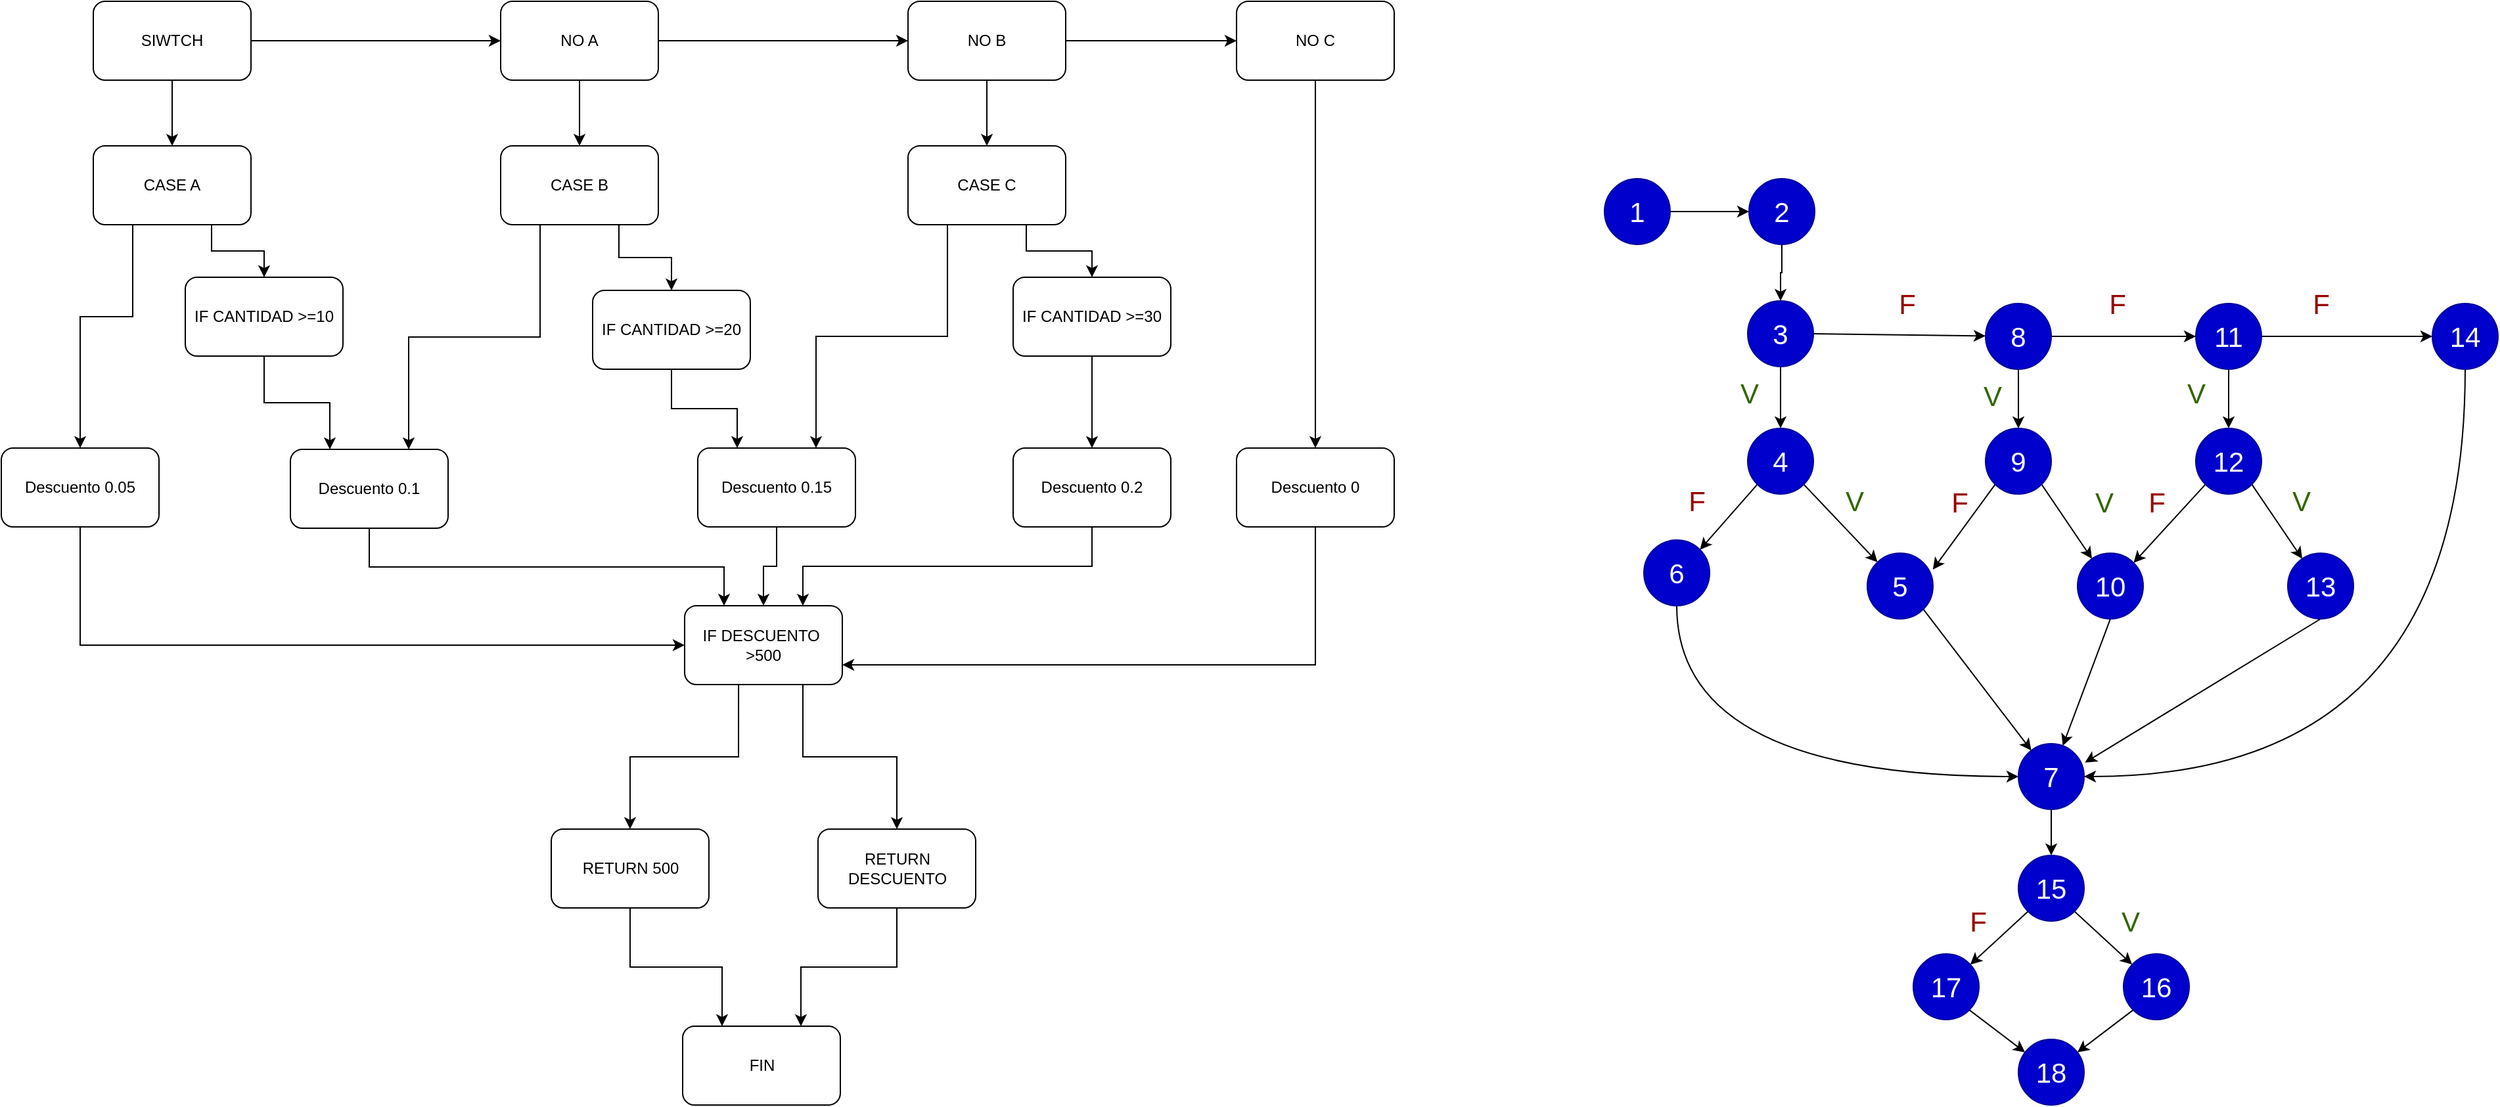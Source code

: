 <mxfile version="20.8.5" type="github">
  <diagram id="rw2Sq1U-5E8oASNh7x8d" name="Página-1">
    <mxGraphModel dx="2171" dy="1378" grid="1" gridSize="10" guides="1" tooltips="1" connect="1" arrows="1" fold="1" page="1" pageScale="1" pageWidth="827" pageHeight="1169" math="0" shadow="0">
      <root>
        <mxCell id="0" />
        <mxCell id="1" parent="0" />
        <mxCell id="j6FeLxDgwrB_pysaz1K0-27" style="edgeStyle=orthogonalEdgeStyle;rounded=0;orthogonalLoop=1;jettySize=auto;html=1;exitX=0.75;exitY=1;exitDx=0;exitDy=0;entryX=0.5;entryY=0;entryDx=0;entryDy=0;" parent="1" source="j6FeLxDgwrB_pysaz1K0-2" target="j6FeLxDgwrB_pysaz1K0-3" edge="1">
          <mxGeometry relative="1" as="geometry" />
        </mxCell>
        <mxCell id="g2wx1lbz-RBGt1lOs8mh-1" style="edgeStyle=orthogonalEdgeStyle;rounded=0;orthogonalLoop=1;jettySize=auto;html=1;exitX=0.25;exitY=1;exitDx=0;exitDy=0;" parent="1" source="j6FeLxDgwrB_pysaz1K0-2" target="j6FeLxDgwrB_pysaz1K0-6" edge="1">
          <mxGeometry relative="1" as="geometry">
            <Array as="points">
              <mxPoint x="230" y="250" />
              <mxPoint x="190" y="250" />
            </Array>
          </mxGeometry>
        </mxCell>
        <mxCell id="j6FeLxDgwrB_pysaz1K0-2" value="CASE A" style="rounded=1;whiteSpace=wrap;html=1;" parent="1" vertex="1">
          <mxGeometry x="200" y="120" width="120" height="60" as="geometry" />
        </mxCell>
        <mxCell id="j6FeLxDgwrB_pysaz1K0-19" style="edgeStyle=orthogonalEdgeStyle;rounded=0;orthogonalLoop=1;jettySize=auto;html=1;exitX=0.5;exitY=1;exitDx=0;exitDy=0;entryX=0.25;entryY=0;entryDx=0;entryDy=0;" parent="1" source="j6FeLxDgwrB_pysaz1K0-3" target="j6FeLxDgwrB_pysaz1K0-4" edge="1">
          <mxGeometry relative="1" as="geometry" />
        </mxCell>
        <mxCell id="j6FeLxDgwrB_pysaz1K0-3" value="IF CANTIDAD &amp;gt;=10" style="rounded=1;whiteSpace=wrap;html=1;" parent="1" vertex="1">
          <mxGeometry x="270" y="220" width="120" height="60" as="geometry" />
        </mxCell>
        <mxCell id="j6FeLxDgwrB_pysaz1K0-49" style="edgeStyle=orthogonalEdgeStyle;rounded=0;orthogonalLoop=1;jettySize=auto;html=1;exitX=0.5;exitY=1;exitDx=0;exitDy=0;entryX=0.25;entryY=0;entryDx=0;entryDy=0;" parent="1" source="j6FeLxDgwrB_pysaz1K0-4" target="j6FeLxDgwrB_pysaz1K0-45" edge="1">
          <mxGeometry relative="1" as="geometry" />
        </mxCell>
        <mxCell id="j6FeLxDgwrB_pysaz1K0-4" value="Descuento 0.1" style="rounded=1;whiteSpace=wrap;html=1;" parent="1" vertex="1">
          <mxGeometry x="350" y="351" width="120" height="60" as="geometry" />
        </mxCell>
        <mxCell id="j6FeLxDgwrB_pysaz1K0-48" style="edgeStyle=orthogonalEdgeStyle;rounded=0;orthogonalLoop=1;jettySize=auto;html=1;exitX=0.5;exitY=1;exitDx=0;exitDy=0;entryX=0;entryY=0.5;entryDx=0;entryDy=0;" parent="1" source="j6FeLxDgwrB_pysaz1K0-6" target="j6FeLxDgwrB_pysaz1K0-45" edge="1">
          <mxGeometry relative="1" as="geometry" />
        </mxCell>
        <mxCell id="j6FeLxDgwrB_pysaz1K0-6" value="Descuento 0.05&lt;br&gt;" style="rounded=1;whiteSpace=wrap;html=1;" parent="1" vertex="1">
          <mxGeometry x="130" y="350" width="120" height="60" as="geometry" />
        </mxCell>
        <mxCell id="j6FeLxDgwrB_pysaz1K0-28" style="edgeStyle=orthogonalEdgeStyle;rounded=0;orthogonalLoop=1;jettySize=auto;html=1;exitX=0.25;exitY=1;exitDx=0;exitDy=0;entryX=0.75;entryY=0;entryDx=0;entryDy=0;" parent="1" source="j6FeLxDgwrB_pysaz1K0-7" target="j6FeLxDgwrB_pysaz1K0-4" edge="1">
          <mxGeometry relative="1" as="geometry">
            <mxPoint x="490" y="220" as="targetPoint" />
          </mxGeometry>
        </mxCell>
        <mxCell id="j6FeLxDgwrB_pysaz1K0-29" style="edgeStyle=orthogonalEdgeStyle;rounded=0;orthogonalLoop=1;jettySize=auto;html=1;exitX=0.75;exitY=1;exitDx=0;exitDy=0;" parent="1" source="j6FeLxDgwrB_pysaz1K0-7" target="j6FeLxDgwrB_pysaz1K0-8" edge="1">
          <mxGeometry relative="1" as="geometry" />
        </mxCell>
        <mxCell id="j6FeLxDgwrB_pysaz1K0-7" value="CASE B" style="rounded=1;whiteSpace=wrap;html=1;" parent="1" vertex="1">
          <mxGeometry x="510" y="120" width="120" height="60" as="geometry" />
        </mxCell>
        <mxCell id="j6FeLxDgwrB_pysaz1K0-25" style="edgeStyle=orthogonalEdgeStyle;rounded=0;orthogonalLoop=1;jettySize=auto;html=1;exitX=0.5;exitY=1;exitDx=0;exitDy=0;entryX=0.25;entryY=0;entryDx=0;entryDy=0;" parent="1" source="j6FeLxDgwrB_pysaz1K0-8" target="j6FeLxDgwrB_pysaz1K0-9" edge="1">
          <mxGeometry relative="1" as="geometry" />
        </mxCell>
        <mxCell id="j6FeLxDgwrB_pysaz1K0-8" value="IF CANTIDAD &amp;gt;=20" style="rounded=1;whiteSpace=wrap;html=1;" parent="1" vertex="1">
          <mxGeometry x="580" y="230" width="120" height="60" as="geometry" />
        </mxCell>
        <mxCell id="j6FeLxDgwrB_pysaz1K0-52" style="edgeStyle=orthogonalEdgeStyle;rounded=0;orthogonalLoop=1;jettySize=auto;html=1;exitX=0.5;exitY=1;exitDx=0;exitDy=0;entryX=0.5;entryY=0;entryDx=0;entryDy=0;" parent="1" source="j6FeLxDgwrB_pysaz1K0-9" target="j6FeLxDgwrB_pysaz1K0-45" edge="1">
          <mxGeometry relative="1" as="geometry" />
        </mxCell>
        <mxCell id="j6FeLxDgwrB_pysaz1K0-9" value="Descuento 0.15" style="rounded=1;whiteSpace=wrap;html=1;" parent="1" vertex="1">
          <mxGeometry x="660" y="350" width="120" height="60" as="geometry" />
        </mxCell>
        <mxCell id="j6FeLxDgwrB_pysaz1K0-31" style="edgeStyle=orthogonalEdgeStyle;rounded=0;orthogonalLoop=1;jettySize=auto;html=1;exitX=0.75;exitY=1;exitDx=0;exitDy=0;entryX=0.5;entryY=0;entryDx=0;entryDy=0;" parent="1" source="j6FeLxDgwrB_pysaz1K0-12" target="j6FeLxDgwrB_pysaz1K0-13" edge="1">
          <mxGeometry relative="1" as="geometry" />
        </mxCell>
        <mxCell id="j6FeLxDgwrB_pysaz1K0-12" value="CASE C" style="rounded=1;whiteSpace=wrap;html=1;" parent="1" vertex="1">
          <mxGeometry x="820" y="120" width="120" height="60" as="geometry" />
        </mxCell>
        <mxCell id="j6FeLxDgwrB_pysaz1K0-23" style="edgeStyle=orthogonalEdgeStyle;rounded=0;orthogonalLoop=1;jettySize=auto;html=1;exitX=0.5;exitY=1;exitDx=0;exitDy=0;entryX=0.5;entryY=0;entryDx=0;entryDy=0;" parent="1" source="j6FeLxDgwrB_pysaz1K0-13" target="j6FeLxDgwrB_pysaz1K0-14" edge="1">
          <mxGeometry relative="1" as="geometry" />
        </mxCell>
        <mxCell id="j6FeLxDgwrB_pysaz1K0-13" value="IF CANTIDAD &amp;gt;=30" style="rounded=1;whiteSpace=wrap;html=1;" parent="1" vertex="1">
          <mxGeometry x="900" y="220" width="120" height="60" as="geometry" />
        </mxCell>
        <mxCell id="j6FeLxDgwrB_pysaz1K0-51" style="edgeStyle=orthogonalEdgeStyle;rounded=0;orthogonalLoop=1;jettySize=auto;html=1;exitX=0.5;exitY=1;exitDx=0;exitDy=0;entryX=0.75;entryY=0;entryDx=0;entryDy=0;" parent="1" source="j6FeLxDgwrB_pysaz1K0-14" target="j6FeLxDgwrB_pysaz1K0-45" edge="1">
          <mxGeometry relative="1" as="geometry" />
        </mxCell>
        <mxCell id="j6FeLxDgwrB_pysaz1K0-14" value="Descuento 0.2" style="rounded=1;whiteSpace=wrap;html=1;" parent="1" vertex="1">
          <mxGeometry x="900" y="350" width="120" height="60" as="geometry" />
        </mxCell>
        <mxCell id="j6FeLxDgwrB_pysaz1K0-24" style="edgeStyle=orthogonalEdgeStyle;rounded=0;orthogonalLoop=1;jettySize=auto;html=1;exitX=0.25;exitY=1;exitDx=0;exitDy=0;entryX=0.75;entryY=0;entryDx=0;entryDy=0;" parent="1" source="j6FeLxDgwrB_pysaz1K0-12" target="j6FeLxDgwrB_pysaz1K0-9" edge="1">
          <mxGeometry relative="1" as="geometry">
            <mxPoint x="800" y="280" as="sourcePoint" />
          </mxGeometry>
        </mxCell>
        <mxCell id="j6FeLxDgwrB_pysaz1K0-50" style="edgeStyle=orthogonalEdgeStyle;rounded=0;orthogonalLoop=1;jettySize=auto;html=1;exitX=0.5;exitY=1;exitDx=0;exitDy=0;entryX=1;entryY=0.75;entryDx=0;entryDy=0;" parent="1" source="j6FeLxDgwrB_pysaz1K0-18" target="j6FeLxDgwrB_pysaz1K0-45" edge="1">
          <mxGeometry relative="1" as="geometry" />
        </mxCell>
        <mxCell id="j6FeLxDgwrB_pysaz1K0-18" value="Descuento 0" style="rounded=1;whiteSpace=wrap;html=1;" parent="1" vertex="1">
          <mxGeometry x="1070" y="350" width="120" height="60" as="geometry" />
        </mxCell>
        <mxCell id="j6FeLxDgwrB_pysaz1K0-41" style="edgeStyle=orthogonalEdgeStyle;rounded=0;orthogonalLoop=1;jettySize=auto;html=1;exitX=0.342;exitY=1;exitDx=0;exitDy=0;exitPerimeter=0;" parent="1" source="j6FeLxDgwrB_pysaz1K0-45" target="j6FeLxDgwrB_pysaz1K0-37" edge="1">
          <mxGeometry relative="1" as="geometry">
            <mxPoint x="590" y="690" as="sourcePoint" />
          </mxGeometry>
        </mxCell>
        <mxCell id="j6FeLxDgwrB_pysaz1K0-43" style="edgeStyle=orthogonalEdgeStyle;rounded=0;orthogonalLoop=1;jettySize=auto;html=1;exitX=0.5;exitY=1;exitDx=0;exitDy=0;entryX=0.25;entryY=0;entryDx=0;entryDy=0;" parent="1" source="j6FeLxDgwrB_pysaz1K0-37" target="j6FeLxDgwrB_pysaz1K0-40" edge="1">
          <mxGeometry relative="1" as="geometry" />
        </mxCell>
        <mxCell id="j6FeLxDgwrB_pysaz1K0-37" value="RETURN 500" style="rounded=1;whiteSpace=wrap;html=1;" parent="1" vertex="1">
          <mxGeometry x="548.5" y="640" width="120" height="60" as="geometry" />
        </mxCell>
        <mxCell id="j6FeLxDgwrB_pysaz1K0-42" style="edgeStyle=orthogonalEdgeStyle;rounded=0;orthogonalLoop=1;jettySize=auto;html=1;exitX=0.75;exitY=1;exitDx=0;exitDy=0;" parent="1" source="j6FeLxDgwrB_pysaz1K0-45" target="j6FeLxDgwrB_pysaz1K0-39" edge="1">
          <mxGeometry relative="1" as="geometry">
            <mxPoint x="793" y="690" as="sourcePoint" />
          </mxGeometry>
        </mxCell>
        <mxCell id="j6FeLxDgwrB_pysaz1K0-44" style="edgeStyle=orthogonalEdgeStyle;rounded=0;orthogonalLoop=1;jettySize=auto;html=1;exitX=0.5;exitY=1;exitDx=0;exitDy=0;entryX=0.75;entryY=0;entryDx=0;entryDy=0;" parent="1" source="j6FeLxDgwrB_pysaz1K0-39" target="j6FeLxDgwrB_pysaz1K0-40" edge="1">
          <mxGeometry relative="1" as="geometry" />
        </mxCell>
        <mxCell id="j6FeLxDgwrB_pysaz1K0-39" value="RETURN DESCUENTO" style="rounded=1;whiteSpace=wrap;html=1;" parent="1" vertex="1">
          <mxGeometry x="751.5" y="640" width="120" height="60" as="geometry" />
        </mxCell>
        <mxCell id="j6FeLxDgwrB_pysaz1K0-40" value="FIN" style="rounded=1;whiteSpace=wrap;html=1;" parent="1" vertex="1">
          <mxGeometry x="648.5" y="790" width="120" height="60" as="geometry" />
        </mxCell>
        <mxCell id="j6FeLxDgwrB_pysaz1K0-45" value="IF DESCUENTO&amp;nbsp; &amp;gt;500" style="rounded=1;whiteSpace=wrap;html=1;" parent="1" vertex="1">
          <mxGeometry x="650" y="470" width="120" height="60" as="geometry" />
        </mxCell>
        <mxCell id="j6FeLxDgwrB_pysaz1K0-57" style="edgeStyle=orthogonalEdgeStyle;rounded=0;orthogonalLoop=1;jettySize=auto;html=1;exitX=0.5;exitY=1;exitDx=0;exitDy=0;" parent="1" source="j6FeLxDgwrB_pysaz1K0-56" target="j6FeLxDgwrB_pysaz1K0-2" edge="1">
          <mxGeometry relative="1" as="geometry" />
        </mxCell>
        <mxCell id="j6FeLxDgwrB_pysaz1K0-62" style="edgeStyle=orthogonalEdgeStyle;rounded=0;orthogonalLoop=1;jettySize=auto;html=1;exitX=1;exitY=0.5;exitDx=0;exitDy=0;" parent="1" source="j6FeLxDgwrB_pysaz1K0-56" target="j6FeLxDgwrB_pysaz1K0-61" edge="1">
          <mxGeometry relative="1" as="geometry" />
        </mxCell>
        <mxCell id="j6FeLxDgwrB_pysaz1K0-56" value="SIWTCH" style="rounded=1;whiteSpace=wrap;html=1;" parent="1" vertex="1">
          <mxGeometry x="200" y="10" width="120" height="60" as="geometry" />
        </mxCell>
        <mxCell id="j6FeLxDgwrB_pysaz1K0-63" style="edgeStyle=orthogonalEdgeStyle;rounded=0;orthogonalLoop=1;jettySize=auto;html=1;exitX=0.5;exitY=1;exitDx=0;exitDy=0;entryX=0.5;entryY=0;entryDx=0;entryDy=0;" parent="1" source="j6FeLxDgwrB_pysaz1K0-61" target="j6FeLxDgwrB_pysaz1K0-7" edge="1">
          <mxGeometry relative="1" as="geometry" />
        </mxCell>
        <mxCell id="j6FeLxDgwrB_pysaz1K0-65" style="edgeStyle=orthogonalEdgeStyle;rounded=0;orthogonalLoop=1;jettySize=auto;html=1;exitX=1;exitY=0.5;exitDx=0;exitDy=0;entryX=0;entryY=0.5;entryDx=0;entryDy=0;" parent="1" source="j6FeLxDgwrB_pysaz1K0-61" target="j6FeLxDgwrB_pysaz1K0-64" edge="1">
          <mxGeometry relative="1" as="geometry" />
        </mxCell>
        <mxCell id="j6FeLxDgwrB_pysaz1K0-61" value="NO A" style="rounded=1;whiteSpace=wrap;html=1;" parent="1" vertex="1">
          <mxGeometry x="510" y="10" width="120" height="60" as="geometry" />
        </mxCell>
        <mxCell id="j6FeLxDgwrB_pysaz1K0-66" style="edgeStyle=orthogonalEdgeStyle;rounded=0;orthogonalLoop=1;jettySize=auto;html=1;exitX=0.5;exitY=1;exitDx=0;exitDy=0;entryX=0.5;entryY=0;entryDx=0;entryDy=0;" parent="1" source="j6FeLxDgwrB_pysaz1K0-64" target="j6FeLxDgwrB_pysaz1K0-12" edge="1">
          <mxGeometry relative="1" as="geometry" />
        </mxCell>
        <mxCell id="j6FeLxDgwrB_pysaz1K0-68" style="edgeStyle=orthogonalEdgeStyle;rounded=0;orthogonalLoop=1;jettySize=auto;html=1;exitX=1;exitY=0.5;exitDx=0;exitDy=0;" parent="1" source="j6FeLxDgwrB_pysaz1K0-64" target="j6FeLxDgwrB_pysaz1K0-67" edge="1">
          <mxGeometry relative="1" as="geometry" />
        </mxCell>
        <mxCell id="j6FeLxDgwrB_pysaz1K0-64" value="NO B" style="rounded=1;whiteSpace=wrap;html=1;" parent="1" vertex="1">
          <mxGeometry x="820" y="10" width="120" height="60" as="geometry" />
        </mxCell>
        <mxCell id="j6FeLxDgwrB_pysaz1K0-69" style="edgeStyle=orthogonalEdgeStyle;rounded=0;orthogonalLoop=1;jettySize=auto;html=1;exitX=0.5;exitY=1;exitDx=0;exitDy=0;entryX=0.5;entryY=0;entryDx=0;entryDy=0;" parent="1" source="j6FeLxDgwrB_pysaz1K0-67" target="j6FeLxDgwrB_pysaz1K0-18" edge="1">
          <mxGeometry relative="1" as="geometry">
            <mxPoint x="1130" y="120" as="targetPoint" />
          </mxGeometry>
        </mxCell>
        <mxCell id="j6FeLxDgwrB_pysaz1K0-67" value="NO C" style="rounded=1;whiteSpace=wrap;html=1;" parent="1" vertex="1">
          <mxGeometry x="1070" y="10" width="120" height="60" as="geometry" />
        </mxCell>
        <mxCell id="Bwqu2vsgAgHkEBCCEPfg-3" style="edgeStyle=orthogonalEdgeStyle;rounded=0;orthogonalLoop=1;jettySize=auto;html=1;exitX=1;exitY=0.5;exitDx=0;exitDy=0;fontSize=21;fontColor=#FFFFFF;" parent="1" source="Bwqu2vsgAgHkEBCCEPfg-1" target="Bwqu2vsgAgHkEBCCEPfg-2" edge="1">
          <mxGeometry relative="1" as="geometry" />
        </mxCell>
        <mxCell id="Bwqu2vsgAgHkEBCCEPfg-1" value="&lt;font color=&quot;#ffffff&quot; style=&quot;font-size: 21px;&quot;&gt;1&lt;/font&gt;" style="ellipse;whiteSpace=wrap;html=1;aspect=fixed;strokeColor=#000099;fillColor=#0000CC;" parent="1" vertex="1">
          <mxGeometry x="1350" y="145" width="50" height="50" as="geometry" />
        </mxCell>
        <mxCell id="Bwqu2vsgAgHkEBCCEPfg-5" style="edgeStyle=orthogonalEdgeStyle;rounded=0;orthogonalLoop=1;jettySize=auto;html=1;exitX=0.5;exitY=1;exitDx=0;exitDy=0;fontSize=21;fontColor=#FFFFFF;" parent="1" source="Bwqu2vsgAgHkEBCCEPfg-2" target="Bwqu2vsgAgHkEBCCEPfg-4" edge="1">
          <mxGeometry relative="1" as="geometry" />
        </mxCell>
        <mxCell id="Bwqu2vsgAgHkEBCCEPfg-2" value="&lt;font color=&quot;#ffffff&quot; style=&quot;font-size: 21px;&quot;&gt;2&lt;/font&gt;" style="ellipse;whiteSpace=wrap;html=1;aspect=fixed;strokeColor=#000099;fillColor=#0000CC;fontSize=21;fontColor=#FFFFFF;" parent="1" vertex="1">
          <mxGeometry x="1460" y="145" width="50" height="50" as="geometry" />
        </mxCell>
        <mxCell id="Bwqu2vsgAgHkEBCCEPfg-7" style="edgeStyle=orthogonalEdgeStyle;rounded=0;orthogonalLoop=1;jettySize=auto;html=1;exitX=0.5;exitY=1;exitDx=0;exitDy=0;fontSize=21;fontColor=#FFFFFF;" parent="1" source="Bwqu2vsgAgHkEBCCEPfg-4" target="Bwqu2vsgAgHkEBCCEPfg-6" edge="1">
          <mxGeometry relative="1" as="geometry" />
        </mxCell>
        <mxCell id="GSDasPkCe4dRCQIhtN8K-2" style="rounded=0;orthogonalLoop=1;jettySize=auto;html=1;exitX=1;exitY=0.5;exitDx=0;exitDy=0;" edge="1" parent="1" source="Bwqu2vsgAgHkEBCCEPfg-4" target="GSDasPkCe4dRCQIhtN8K-1">
          <mxGeometry relative="1" as="geometry" />
        </mxCell>
        <mxCell id="Bwqu2vsgAgHkEBCCEPfg-4" value="&lt;font color=&quot;#ffffff&quot; style=&quot;font-size: 21px;&quot;&gt;3&lt;/font&gt;" style="ellipse;whiteSpace=wrap;html=1;aspect=fixed;strokeColor=#000099;fillColor=#0000CC;fontSize=21;fontColor=#FFFFFF;" parent="1" vertex="1">
          <mxGeometry x="1459" y="238" width="50" height="50" as="geometry" />
        </mxCell>
        <mxCell id="Bwqu2vsgAgHkEBCCEPfg-10" style="edgeStyle=none;rounded=0;orthogonalLoop=1;jettySize=auto;html=1;exitX=0;exitY=1;exitDx=0;exitDy=0;entryX=1;entryY=0;entryDx=0;entryDy=0;fontSize=21;fontColor=#FFFFFF;" parent="1" source="Bwqu2vsgAgHkEBCCEPfg-6" target="Bwqu2vsgAgHkEBCCEPfg-8" edge="1">
          <mxGeometry relative="1" as="geometry" />
        </mxCell>
        <mxCell id="Bwqu2vsgAgHkEBCCEPfg-12" style="edgeStyle=none;rounded=0;orthogonalLoop=1;jettySize=auto;html=1;exitX=1;exitY=1;exitDx=0;exitDy=0;fontSize=21;fontColor=#FFFFFF;" parent="1" source="Bwqu2vsgAgHkEBCCEPfg-6" target="Bwqu2vsgAgHkEBCCEPfg-11" edge="1">
          <mxGeometry relative="1" as="geometry" />
        </mxCell>
        <mxCell id="Bwqu2vsgAgHkEBCCEPfg-6" value="&lt;font color=&quot;#ffffff&quot; style=&quot;font-size: 21px;&quot;&gt;4&lt;/font&gt;" style="ellipse;whiteSpace=wrap;html=1;aspect=fixed;strokeColor=#000099;fillColor=#0000CC;fontSize=21;fontColor=#FFFFFF;" parent="1" vertex="1">
          <mxGeometry x="1459" y="335" width="50" height="50" as="geometry" />
        </mxCell>
        <mxCell id="Bwqu2vsgAgHkEBCCEPfg-17" style="edgeStyle=orthogonalEdgeStyle;rounded=0;orthogonalLoop=1;jettySize=auto;html=1;exitX=0.5;exitY=1;exitDx=0;exitDy=0;entryX=0;entryY=0.5;entryDx=0;entryDy=0;fontSize=21;fontColor=#990000;curved=1;" parent="1" source="Bwqu2vsgAgHkEBCCEPfg-8" target="Bwqu2vsgAgHkEBCCEPfg-15" edge="1">
          <mxGeometry relative="1" as="geometry" />
        </mxCell>
        <mxCell id="Bwqu2vsgAgHkEBCCEPfg-8" value="&lt;font color=&quot;#ffffff&quot; style=&quot;font-size: 21px;&quot;&gt;6&lt;/font&gt;" style="ellipse;whiteSpace=wrap;html=1;aspect=fixed;strokeColor=#000099;fillColor=#0000CC;fontSize=21;fontColor=#FFFFFF;" parent="1" vertex="1">
          <mxGeometry x="1380" y="420" width="50" height="50" as="geometry" />
        </mxCell>
        <mxCell id="Bwqu2vsgAgHkEBCCEPfg-16" style="edgeStyle=none;rounded=0;orthogonalLoop=1;jettySize=auto;html=1;exitX=1;exitY=1;exitDx=0;exitDy=0;fontSize=21;fontColor=#990000;" parent="1" source="Bwqu2vsgAgHkEBCCEPfg-11" target="Bwqu2vsgAgHkEBCCEPfg-15" edge="1">
          <mxGeometry relative="1" as="geometry" />
        </mxCell>
        <mxCell id="Bwqu2vsgAgHkEBCCEPfg-11" value="&lt;font color=&quot;#ffffff&quot; style=&quot;font-size: 21px;&quot;&gt;5&lt;/font&gt;" style="ellipse;whiteSpace=wrap;html=1;aspect=fixed;strokeColor=#000099;fillColor=#0000CC;fontSize=21;fontColor=#FFFFFF;" parent="1" vertex="1">
          <mxGeometry x="1550" y="430" width="50" height="50" as="geometry" />
        </mxCell>
        <mxCell id="Bwqu2vsgAgHkEBCCEPfg-13" value="&lt;font color=&quot;#336600&quot;&gt;V&lt;/font&gt;" style="text;html=1;align=center;verticalAlign=middle;resizable=0;points=[];autosize=1;strokeColor=none;fillColor=none;fontSize=21;fontColor=#FFFFFF;" parent="1" vertex="1">
          <mxGeometry x="1520" y="370" width="40" height="40" as="geometry" />
        </mxCell>
        <mxCell id="Bwqu2vsgAgHkEBCCEPfg-14" value="&lt;font color=&quot;#990000&quot;&gt;F&lt;/font&gt;" style="text;html=1;align=center;verticalAlign=middle;resizable=0;points=[];autosize=1;strokeColor=none;fillColor=none;fontSize=21;fontColor=#336600;" parent="1" vertex="1">
          <mxGeometry x="1400" y="370" width="40" height="40" as="geometry" />
        </mxCell>
        <mxCell id="GSDasPkCe4dRCQIhtN8K-30" style="edgeStyle=orthogonalEdgeStyle;curved=1;rounded=0;orthogonalLoop=1;jettySize=auto;html=1;exitX=0.5;exitY=1;exitDx=0;exitDy=0;" edge="1" parent="1" source="Bwqu2vsgAgHkEBCCEPfg-15" target="GSDasPkCe4dRCQIhtN8K-29">
          <mxGeometry relative="1" as="geometry" />
        </mxCell>
        <mxCell id="Bwqu2vsgAgHkEBCCEPfg-15" value="&lt;font color=&quot;#ffffff&quot; style=&quot;font-size: 21px;&quot;&gt;7&lt;/font&gt;" style="ellipse;whiteSpace=wrap;html=1;aspect=fixed;strokeColor=#000099;fillColor=#0000CC;fontSize=21;fontColor=#FFFFFF;" parent="1" vertex="1">
          <mxGeometry x="1665" y="575" width="50" height="50" as="geometry" />
        </mxCell>
        <mxCell id="Bwqu2vsgAgHkEBCCEPfg-18" value="&lt;font color=&quot;#336600&quot;&gt;V&lt;/font&gt;" style="text;html=1;align=center;verticalAlign=middle;resizable=0;points=[];autosize=1;strokeColor=none;fillColor=none;fontSize=21;fontColor=#FFFFFF;" parent="1" vertex="1">
          <mxGeometry x="1440" y="288" width="40" height="40" as="geometry" />
        </mxCell>
        <mxCell id="GSDasPkCe4dRCQIhtN8K-4" style="edgeStyle=none;rounded=0;orthogonalLoop=1;jettySize=auto;html=1;exitX=0.5;exitY=1;exitDx=0;exitDy=0;" edge="1" parent="1" source="GSDasPkCe4dRCQIhtN8K-1" target="GSDasPkCe4dRCQIhtN8K-3">
          <mxGeometry relative="1" as="geometry" />
        </mxCell>
        <mxCell id="GSDasPkCe4dRCQIhtN8K-13" style="edgeStyle=none;rounded=0;orthogonalLoop=1;jettySize=auto;html=1;exitX=1;exitY=0.5;exitDx=0;exitDy=0;" edge="1" parent="1" source="GSDasPkCe4dRCQIhtN8K-1" target="GSDasPkCe4dRCQIhtN8K-12">
          <mxGeometry relative="1" as="geometry" />
        </mxCell>
        <mxCell id="GSDasPkCe4dRCQIhtN8K-1" value="&lt;font color=&quot;#ffffff&quot; style=&quot;font-size: 21px;&quot;&gt;8&lt;/font&gt;" style="ellipse;whiteSpace=wrap;html=1;aspect=fixed;strokeColor=#000099;fillColor=#0000CC;fontSize=21;fontColor=#FFFFFF;" vertex="1" parent="1">
          <mxGeometry x="1640" y="240" width="50" height="50" as="geometry" />
        </mxCell>
        <mxCell id="GSDasPkCe4dRCQIhtN8K-5" style="edgeStyle=none;rounded=0;orthogonalLoop=1;jettySize=auto;html=1;exitX=0;exitY=1;exitDx=0;exitDy=0;entryX=0.997;entryY=0.251;entryDx=0;entryDy=0;entryPerimeter=0;" edge="1" parent="1" source="GSDasPkCe4dRCQIhtN8K-3" target="Bwqu2vsgAgHkEBCCEPfg-11">
          <mxGeometry relative="1" as="geometry" />
        </mxCell>
        <mxCell id="GSDasPkCe4dRCQIhtN8K-8" style="edgeStyle=none;rounded=0;orthogonalLoop=1;jettySize=auto;html=1;exitX=1;exitY=1;exitDx=0;exitDy=0;" edge="1" parent="1" source="GSDasPkCe4dRCQIhtN8K-3" target="GSDasPkCe4dRCQIhtN8K-7">
          <mxGeometry relative="1" as="geometry" />
        </mxCell>
        <mxCell id="GSDasPkCe4dRCQIhtN8K-3" value="&lt;font color=&quot;#ffffff&quot; style=&quot;font-size: 21px;&quot;&gt;9&lt;/font&gt;" style="ellipse;whiteSpace=wrap;html=1;aspect=fixed;strokeColor=#000099;fillColor=#0000CC;fontSize=21;fontColor=#FFFFFF;" vertex="1" parent="1">
          <mxGeometry x="1640" y="335" width="50" height="50" as="geometry" />
        </mxCell>
        <mxCell id="GSDasPkCe4dRCQIhtN8K-6" value="&lt;font color=&quot;#990000&quot;&gt;F&lt;/font&gt;" style="text;html=1;align=center;verticalAlign=middle;resizable=0;points=[];autosize=1;strokeColor=none;fillColor=none;fontSize=21;fontColor=#336600;" vertex="1" parent="1">
          <mxGeometry x="1600" y="371" width="40" height="40" as="geometry" />
        </mxCell>
        <mxCell id="GSDasPkCe4dRCQIhtN8K-10" style="edgeStyle=none;rounded=0;orthogonalLoop=1;jettySize=auto;html=1;exitX=0.5;exitY=1;exitDx=0;exitDy=0;" edge="1" parent="1" source="GSDasPkCe4dRCQIhtN8K-7" target="Bwqu2vsgAgHkEBCCEPfg-15">
          <mxGeometry relative="1" as="geometry" />
        </mxCell>
        <mxCell id="GSDasPkCe4dRCQIhtN8K-7" value="&lt;font color=&quot;#ffffff&quot; style=&quot;font-size: 21px;&quot;&gt;10&lt;/font&gt;" style="ellipse;whiteSpace=wrap;html=1;aspect=fixed;strokeColor=#000099;fillColor=#0000CC;fontSize=21;fontColor=#FFFFFF;" vertex="1" parent="1">
          <mxGeometry x="1710" y="430" width="50" height="50" as="geometry" />
        </mxCell>
        <mxCell id="GSDasPkCe4dRCQIhtN8K-9" value="&lt;font color=&quot;#336600&quot;&gt;V&lt;/font&gt;" style="text;html=1;align=center;verticalAlign=middle;resizable=0;points=[];autosize=1;strokeColor=none;fillColor=none;fontSize=21;fontColor=#FFFFFF;" vertex="1" parent="1">
          <mxGeometry x="1710" y="371" width="40" height="40" as="geometry" />
        </mxCell>
        <mxCell id="GSDasPkCe4dRCQIhtN8K-11" value="&lt;font color=&quot;#990000&quot;&gt;F&lt;/font&gt;" style="text;html=1;align=center;verticalAlign=middle;resizable=0;points=[];autosize=1;strokeColor=none;fillColor=none;fontSize=21;fontColor=#336600;" vertex="1" parent="1">
          <mxGeometry x="1560" y="220" width="40" height="40" as="geometry" />
        </mxCell>
        <mxCell id="GSDasPkCe4dRCQIhtN8K-15" style="edgeStyle=none;rounded=0;orthogonalLoop=1;jettySize=auto;html=1;exitX=0.5;exitY=1;exitDx=0;exitDy=0;" edge="1" parent="1" source="GSDasPkCe4dRCQIhtN8K-12" target="GSDasPkCe4dRCQIhtN8K-14">
          <mxGeometry relative="1" as="geometry" />
        </mxCell>
        <mxCell id="GSDasPkCe4dRCQIhtN8K-26" style="edgeStyle=none;rounded=0;orthogonalLoop=1;jettySize=auto;html=1;exitX=1;exitY=0.5;exitDx=0;exitDy=0;" edge="1" parent="1" source="GSDasPkCe4dRCQIhtN8K-12" target="GSDasPkCe4dRCQIhtN8K-25">
          <mxGeometry relative="1" as="geometry" />
        </mxCell>
        <mxCell id="GSDasPkCe4dRCQIhtN8K-12" value="&lt;font color=&quot;#ffffff&quot; style=&quot;font-size: 21px;&quot;&gt;11&lt;/font&gt;" style="ellipse;whiteSpace=wrap;html=1;aspect=fixed;strokeColor=#000099;fillColor=#0000CC;fontSize=21;fontColor=#FFFFFF;" vertex="1" parent="1">
          <mxGeometry x="1800" y="240" width="50" height="50" as="geometry" />
        </mxCell>
        <mxCell id="GSDasPkCe4dRCQIhtN8K-16" style="edgeStyle=none;rounded=0;orthogonalLoop=1;jettySize=auto;html=1;exitX=0;exitY=1;exitDx=0;exitDy=0;entryX=1;entryY=0;entryDx=0;entryDy=0;" edge="1" parent="1" source="GSDasPkCe4dRCQIhtN8K-14" target="GSDasPkCe4dRCQIhtN8K-7">
          <mxGeometry relative="1" as="geometry" />
        </mxCell>
        <mxCell id="GSDasPkCe4dRCQIhtN8K-19" style="edgeStyle=none;rounded=0;orthogonalLoop=1;jettySize=auto;html=1;exitX=1;exitY=1;exitDx=0;exitDy=0;" edge="1" parent="1" source="GSDasPkCe4dRCQIhtN8K-14" target="GSDasPkCe4dRCQIhtN8K-18">
          <mxGeometry relative="1" as="geometry" />
        </mxCell>
        <mxCell id="GSDasPkCe4dRCQIhtN8K-14" value="&lt;font color=&quot;#ffffff&quot; style=&quot;font-size: 21px;&quot;&gt;12&lt;/font&gt;" style="ellipse;whiteSpace=wrap;html=1;aspect=fixed;strokeColor=#000099;fillColor=#0000CC;fontSize=21;fontColor=#FFFFFF;" vertex="1" parent="1">
          <mxGeometry x="1800" y="335" width="50" height="50" as="geometry" />
        </mxCell>
        <mxCell id="GSDasPkCe4dRCQIhtN8K-17" value="&lt;font color=&quot;#990000&quot;&gt;F&lt;/font&gt;" style="text;html=1;align=center;verticalAlign=middle;resizable=0;points=[];autosize=1;strokeColor=none;fillColor=none;fontSize=21;fontColor=#336600;" vertex="1" parent="1">
          <mxGeometry x="1750" y="371" width="40" height="40" as="geometry" />
        </mxCell>
        <mxCell id="GSDasPkCe4dRCQIhtN8K-21" style="edgeStyle=none;rounded=0;orthogonalLoop=1;jettySize=auto;html=1;exitX=0.5;exitY=1;exitDx=0;exitDy=0;entryX=1.013;entryY=0.287;entryDx=0;entryDy=0;entryPerimeter=0;" edge="1" parent="1" source="GSDasPkCe4dRCQIhtN8K-18" target="Bwqu2vsgAgHkEBCCEPfg-15">
          <mxGeometry relative="1" as="geometry" />
        </mxCell>
        <mxCell id="GSDasPkCe4dRCQIhtN8K-18" value="&lt;font color=&quot;#ffffff&quot; style=&quot;font-size: 21px;&quot;&gt;13&lt;/font&gt;" style="ellipse;whiteSpace=wrap;html=1;aspect=fixed;strokeColor=#000099;fillColor=#0000CC;fontSize=21;fontColor=#FFFFFF;" vertex="1" parent="1">
          <mxGeometry x="1870" y="430" width="50" height="50" as="geometry" />
        </mxCell>
        <mxCell id="GSDasPkCe4dRCQIhtN8K-20" value="&lt;font color=&quot;#336600&quot;&gt;V&lt;/font&gt;" style="text;html=1;align=center;verticalAlign=middle;resizable=0;points=[];autosize=1;strokeColor=none;fillColor=none;fontSize=21;fontColor=#FFFFFF;" vertex="1" parent="1">
          <mxGeometry x="1860" y="370" width="40" height="40" as="geometry" />
        </mxCell>
        <mxCell id="GSDasPkCe4dRCQIhtN8K-22" value="&lt;font color=&quot;#990000&quot;&gt;F&lt;/font&gt;" style="text;html=1;align=center;verticalAlign=middle;resizable=0;points=[];autosize=1;strokeColor=none;fillColor=none;fontSize=21;fontColor=#336600;" vertex="1" parent="1">
          <mxGeometry x="1720" y="220" width="40" height="40" as="geometry" />
        </mxCell>
        <mxCell id="GSDasPkCe4dRCQIhtN8K-23" value="&lt;font color=&quot;#336600&quot;&gt;V&lt;/font&gt;" style="text;html=1;align=center;verticalAlign=middle;resizable=0;points=[];autosize=1;strokeColor=none;fillColor=none;fontSize=21;fontColor=#FFFFFF;" vertex="1" parent="1">
          <mxGeometry x="1625" y="290" width="40" height="40" as="geometry" />
        </mxCell>
        <mxCell id="GSDasPkCe4dRCQIhtN8K-24" value="&lt;font color=&quot;#336600&quot;&gt;V&lt;/font&gt;" style="text;html=1;align=center;verticalAlign=middle;resizable=0;points=[];autosize=1;strokeColor=none;fillColor=none;fontSize=21;fontColor=#FFFFFF;" vertex="1" parent="1">
          <mxGeometry x="1780" y="288" width="40" height="40" as="geometry" />
        </mxCell>
        <mxCell id="GSDasPkCe4dRCQIhtN8K-28" style="edgeStyle=orthogonalEdgeStyle;curved=1;rounded=0;orthogonalLoop=1;jettySize=auto;html=1;exitX=0.5;exitY=1;exitDx=0;exitDy=0;entryX=1;entryY=0.5;entryDx=0;entryDy=0;" edge="1" parent="1" source="GSDasPkCe4dRCQIhtN8K-25" target="Bwqu2vsgAgHkEBCCEPfg-15">
          <mxGeometry relative="1" as="geometry" />
        </mxCell>
        <mxCell id="GSDasPkCe4dRCQIhtN8K-25" value="&lt;font color=&quot;#ffffff&quot; style=&quot;font-size: 21px;&quot;&gt;14&lt;/font&gt;" style="ellipse;whiteSpace=wrap;html=1;aspect=fixed;strokeColor=#000099;fillColor=#0000CC;fontSize=21;fontColor=#FFFFFF;" vertex="1" parent="1">
          <mxGeometry x="1980" y="240" width="50" height="50" as="geometry" />
        </mxCell>
        <mxCell id="GSDasPkCe4dRCQIhtN8K-27" value="&lt;font color=&quot;#990000&quot;&gt;F&lt;/font&gt;" style="text;html=1;align=center;verticalAlign=middle;resizable=0;points=[];autosize=1;strokeColor=none;fillColor=none;fontSize=21;fontColor=#336600;" vertex="1" parent="1">
          <mxGeometry x="1875" y="220" width="40" height="40" as="geometry" />
        </mxCell>
        <mxCell id="GSDasPkCe4dRCQIhtN8K-32" style="rounded=0;orthogonalLoop=1;jettySize=auto;html=1;exitX=0;exitY=1;exitDx=0;exitDy=0;" edge="1" parent="1" source="GSDasPkCe4dRCQIhtN8K-29" target="GSDasPkCe4dRCQIhtN8K-31">
          <mxGeometry relative="1" as="geometry" />
        </mxCell>
        <mxCell id="GSDasPkCe4dRCQIhtN8K-34" style="rounded=0;orthogonalLoop=1;jettySize=auto;html=1;exitX=1;exitY=1;exitDx=0;exitDy=0;" edge="1" parent="1" source="GSDasPkCe4dRCQIhtN8K-29" target="GSDasPkCe4dRCQIhtN8K-33">
          <mxGeometry relative="1" as="geometry" />
        </mxCell>
        <mxCell id="GSDasPkCe4dRCQIhtN8K-29" value="&lt;font color=&quot;#ffffff&quot; style=&quot;font-size: 21px;&quot;&gt;15&lt;/font&gt;" style="ellipse;whiteSpace=wrap;html=1;aspect=fixed;strokeColor=#000099;fillColor=#0000CC;fontSize=21;fontColor=#FFFFFF;" vertex="1" parent="1">
          <mxGeometry x="1665" y="660" width="50" height="50" as="geometry" />
        </mxCell>
        <mxCell id="GSDasPkCe4dRCQIhtN8K-38" style="edgeStyle=none;rounded=0;orthogonalLoop=1;jettySize=auto;html=1;exitX=1;exitY=1;exitDx=0;exitDy=0;" edge="1" parent="1" source="GSDasPkCe4dRCQIhtN8K-31" target="GSDasPkCe4dRCQIhtN8K-37">
          <mxGeometry relative="1" as="geometry" />
        </mxCell>
        <mxCell id="GSDasPkCe4dRCQIhtN8K-31" value="&lt;font color=&quot;#ffffff&quot; style=&quot;font-size: 21px;&quot;&gt;17&lt;/font&gt;" style="ellipse;whiteSpace=wrap;html=1;aspect=fixed;strokeColor=#000099;fillColor=#0000CC;fontSize=21;fontColor=#FFFFFF;" vertex="1" parent="1">
          <mxGeometry x="1585" y="735" width="50" height="50" as="geometry" />
        </mxCell>
        <mxCell id="GSDasPkCe4dRCQIhtN8K-39" style="edgeStyle=none;rounded=0;orthogonalLoop=1;jettySize=auto;html=1;exitX=0;exitY=1;exitDx=0;exitDy=0;" edge="1" parent="1" source="GSDasPkCe4dRCQIhtN8K-33" target="GSDasPkCe4dRCQIhtN8K-37">
          <mxGeometry relative="1" as="geometry" />
        </mxCell>
        <mxCell id="GSDasPkCe4dRCQIhtN8K-33" value="&lt;font color=&quot;#ffffff&quot; style=&quot;font-size: 21px;&quot;&gt;16&lt;/font&gt;" style="ellipse;whiteSpace=wrap;html=1;aspect=fixed;strokeColor=#000099;fillColor=#0000CC;fontSize=21;fontColor=#FFFFFF;" vertex="1" parent="1">
          <mxGeometry x="1745" y="735" width="50" height="50" as="geometry" />
        </mxCell>
        <mxCell id="GSDasPkCe4dRCQIhtN8K-35" value="&lt;font color=&quot;#990000&quot;&gt;F&lt;/font&gt;" style="text;html=1;align=center;verticalAlign=middle;resizable=0;points=[];autosize=1;strokeColor=none;fillColor=none;fontSize=21;fontColor=#336600;" vertex="1" parent="1">
          <mxGeometry x="1614" y="690" width="40" height="40" as="geometry" />
        </mxCell>
        <mxCell id="GSDasPkCe4dRCQIhtN8K-36" value="&lt;font color=&quot;#336600&quot;&gt;V&lt;/font&gt;" style="text;html=1;align=center;verticalAlign=middle;resizable=0;points=[];autosize=1;strokeColor=none;fillColor=none;fontSize=21;fontColor=#FFFFFF;" vertex="1" parent="1">
          <mxGeometry x="1730" y="690" width="40" height="40" as="geometry" />
        </mxCell>
        <mxCell id="GSDasPkCe4dRCQIhtN8K-37" value="&lt;font color=&quot;#ffffff&quot; style=&quot;font-size: 21px;&quot;&gt;18&lt;/font&gt;" style="ellipse;whiteSpace=wrap;html=1;aspect=fixed;strokeColor=#000099;fillColor=#0000CC;fontSize=21;fontColor=#FFFFFF;" vertex="1" parent="1">
          <mxGeometry x="1665" y="800" width="50" height="50" as="geometry" />
        </mxCell>
      </root>
    </mxGraphModel>
  </diagram>
</mxfile>
